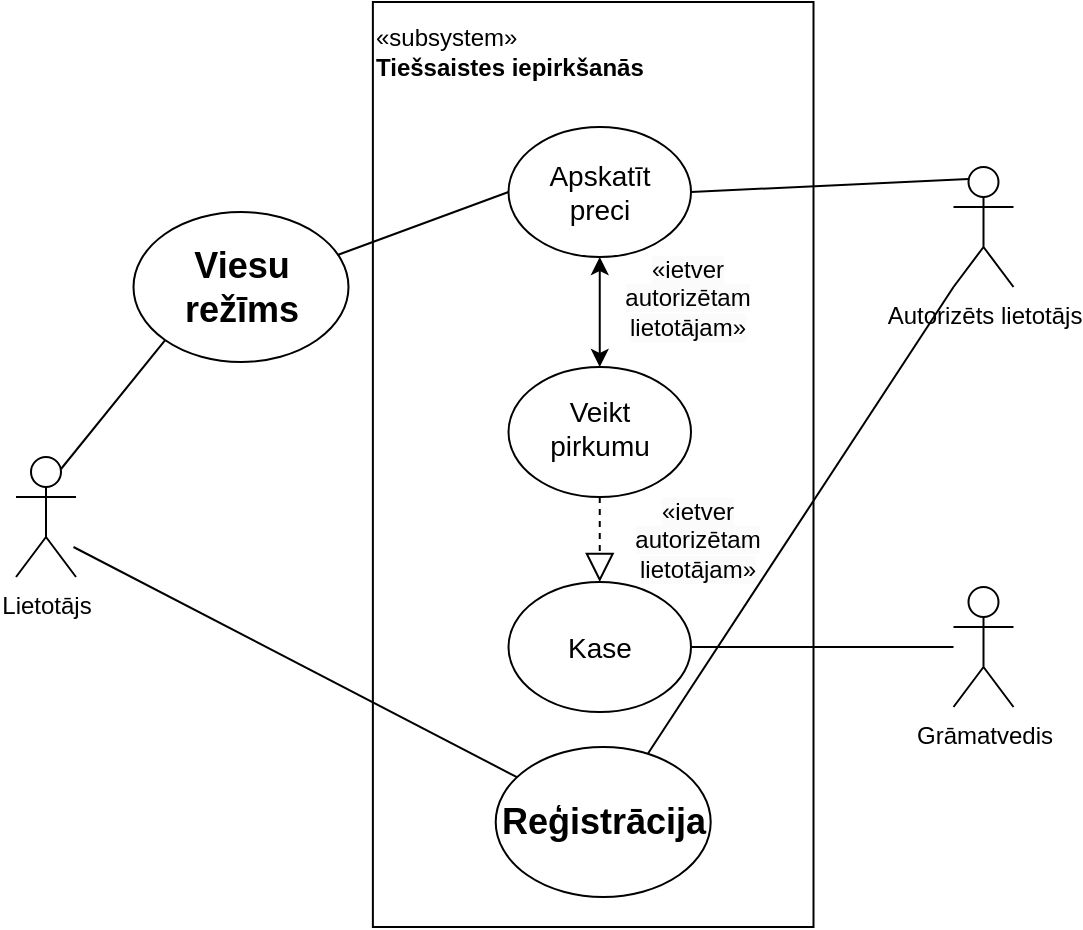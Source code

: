 
<mxfile version="26.2.2">
  <diagram name="Lapa-1" id="SK30Z7C_JCKH0SYK0KXP">
    <mxGraphModel dx="1092" dy="825" grid="1" gridSize="10" guides="1" tooltips="1" connect="1" arrows="1" fold="1" page="1" pageScale="1" pageWidth="827" pageHeight="1169" math="0" shadow="0">
      <root>
        <mxCell id="0" />
        <mxCell id="1" parent="0" />
        <mxCell id="MQegwMCzvPKAyx-gIZXv-19" value="" style="rounded=0;whiteSpace=wrap;html=1;" parent="1" vertex="1">
          <mxGeometry x="342.44" y="20" width="220.31" height="462.5" as="geometry" />
        </mxCell>
        <mxCell id="MQegwMCzvPKAyx-gIZXv-12" value="" style="endArrow=none;html=1;rounded=0;entryX=0;entryY=1;entryDx=0;entryDy=0;entryPerimeter=0;" parent="1" source="MQegwMCzvPKAyx-gIZXv-8" target="MQegwMCzvPKAyx-gIZXv-1" edge="1">
          <mxGeometry width="50" height="50" relative="1" as="geometry">
            <mxPoint x="492.75" y="352.5" as="sourcePoint" />
            <mxPoint x="630" y="150" as="targetPoint" />
          </mxGeometry>
        </mxCell>
        <mxCell id="QL6g227ISgHcjVaRL9gr-1" value="«subsystem»&lt;br&gt;&lt;b&gt;Tiešsaistes iepirkšanās&lt;/b&gt;" style="html=1;whiteSpace=wrap;opacity=0;align=left;" parent="1" vertex="1">
          <mxGeometry x="342.44" y="20" width="230.31" height="50" as="geometry" />
        </mxCell>
        <mxCell id="MQegwMCzvPKAyx-gIZXv-1" value="Autorizēts lietotājs" style="shape=umlActor;verticalLabelPosition=bottom;verticalAlign=top;html=1;outlineConnect=0;" parent="1" vertex="1">
          <mxGeometry x="632.75" y="102.5" width="30" height="60" as="geometry" />
        </mxCell>
        <mxCell id="MQegwMCzvPKAyx-gIZXv-2" value="Lietotājs&lt;div&gt;&lt;br&gt;&lt;/div&gt;" style="shape=umlActor;verticalLabelPosition=bottom;verticalAlign=top;html=1;outlineConnect=0;" parent="1" vertex="1">
          <mxGeometry x="164" y="247.5" width="30" height="60" as="geometry" />
        </mxCell>
        <mxCell id="MQegwMCzvPKAyx-gIZXv-3" value="" style="endArrow=none;html=1;rounded=0;" parent="1" target="MQegwMCzvPKAyx-gIZXv-8" edge="1">
          <mxGeometry width="50" height="50" relative="1" as="geometry">
            <mxPoint x="192.75" y="292.5" as="sourcePoint" />
            <mxPoint x="332.75" y="492.5" as="targetPoint" />
          </mxGeometry>
        </mxCell>
        <mxCell id="MQegwMCzvPKAyx-gIZXv-8" value="" style="ellipse;whiteSpace=wrap;html=1;" parent="1" vertex="1">
          <mxGeometry x="403.85" y="392.5" width="107.5" height="75" as="geometry" />
        </mxCell>
        <mxCell id="MQegwMCzvPKAyx-gIZXv-9" value="&lt;font&gt;&lt;b&gt;Reģistrācija&lt;/b&gt;&lt;/font&gt;" style="text;html=1;align=center;verticalAlign=middle;whiteSpace=wrap;rounded=0;fontSize=18;" parent="1" vertex="1">
          <mxGeometry x="422.6" y="410" width="70" height="40" as="geometry" />
        </mxCell>
        <mxCell id="MQegwMCzvPKAyx-gIZXv-20" value="" style="ellipse;whiteSpace=wrap;html=1;" parent="1" vertex="1">
          <mxGeometry x="410.25" y="82.5" width="91.25" height="65" as="geometry" />
        </mxCell>
        <mxCell id="MQegwMCzvPKAyx-gIZXv-23" value="" style="ellipse;whiteSpace=wrap;html=1;" parent="1" vertex="1">
          <mxGeometry x="222.75" y="125" width="107.5" height="75" as="geometry" />
        </mxCell>
        <mxCell id="MQegwMCzvPKAyx-gIZXv-24" value="" style="endArrow=none;html=1;rounded=0;entryX=0;entryY=1;entryDx=0;entryDy=0;exitX=0.75;exitY=0.1;exitDx=0;exitDy=0;exitPerimeter=0;" parent="1" source="MQegwMCzvPKAyx-gIZXv-2" target="MQegwMCzvPKAyx-gIZXv-23" edge="1">
          <mxGeometry width="50" height="50" relative="1" as="geometry">
            <mxPoint x="172.75" y="242.5" as="sourcePoint" />
            <mxPoint x="312.75" y="332.5" as="targetPoint" />
          </mxGeometry>
        </mxCell>
        <mxCell id="MQegwMCzvPKAyx-gIZXv-25" value="&lt;font&gt;&lt;b&gt;Viesu režīms&lt;/b&gt;&lt;/font&gt;" style="text;html=1;align=center;verticalAlign=middle;whiteSpace=wrap;rounded=0;fontSize=18;" parent="1" vertex="1">
          <mxGeometry x="241.5" y="142.5" width="70" height="40" as="geometry" />
        </mxCell>
        <mxCell id="MQegwMCzvPKAyx-gIZXv-28" value="&lt;font style=&quot;font-size: 14px;&quot;&gt;Apskatīt preci&lt;/font&gt;" style="text;html=1;align=center;verticalAlign=middle;whiteSpace=wrap;rounded=0;" parent="1" vertex="1">
          <mxGeometry x="425.88" y="90" width="60" height="50" as="geometry" />
        </mxCell>
        <mxCell id="MQegwMCzvPKAyx-gIZXv-31" value="" style="ellipse;whiteSpace=wrap;html=1;" parent="1" vertex="1">
          <mxGeometry x="410.25" y="202.5" width="91.25" height="65" as="geometry" />
        </mxCell>
        <mxCell id="MQegwMCzvPKAyx-gIZXv-32" value="&lt;font style=&quot;font-size: 14px;&quot;&gt;Veikt pirkumu&lt;/font&gt;" style="text;html=1;align=center;verticalAlign=middle;whiteSpace=wrap;rounded=0;" parent="1" vertex="1">
          <mxGeometry x="425.88" y="217.5" width="60" height="30" as="geometry" />
        </mxCell>
        <mxCell id="MQegwMCzvPKAyx-gIZXv-33" value="" style="endArrow=none;html=1;rounded=0;entryX=1;entryY=0.5;entryDx=0;entryDy=0;exitX=0.25;exitY=0.1;exitDx=0;exitDy=0;exitPerimeter=0;" parent="1" source="MQegwMCzvPKAyx-gIZXv-1" target="MQegwMCzvPKAyx-gIZXv-20" edge="1">
          <mxGeometry width="50" height="50" relative="1" as="geometry">
            <mxPoint x="572.75" y="282.5" as="sourcePoint" />
            <mxPoint x="542.75" y="292.5" as="targetPoint" />
          </mxGeometry>
        </mxCell>
        <mxCell id="MQegwMCzvPKAyx-gIZXv-34" value="" style="endArrow=none;html=1;rounded=0;entryX=0.949;entryY=0.287;entryDx=0;entryDy=0;exitX=0;exitY=0.5;exitDx=0;exitDy=0;entryPerimeter=0;" parent="1" source="MQegwMCzvPKAyx-gIZXv-20" target="MQegwMCzvPKAyx-gIZXv-23" edge="1">
          <mxGeometry width="50" height="50" relative="1" as="geometry">
            <mxPoint x="430.5" y="113.5" as="sourcePoint" />
            <mxPoint x="301.5" y="116.5" as="targetPoint" />
          </mxGeometry>
        </mxCell>
        <mxCell id="MQegwMCzvPKAyx-gIZXv-40" value="" style="ellipse;whiteSpace=wrap;html=1;" parent="1" vertex="1">
          <mxGeometry x="410.25" y="310" width="91.25" height="65" as="geometry" />
        </mxCell>
        <mxCell id="MQegwMCzvPKAyx-gIZXv-41" value="&lt;font style=&quot;font-size: 14px;&quot;&gt;Kase&lt;/font&gt;" style="text;html=1;align=center;verticalAlign=middle;whiteSpace=wrap;rounded=0;" parent="1" vertex="1">
          <mxGeometry x="425.88" y="327.5" width="60" height="30" as="geometry" />
        </mxCell>
        <mxCell id="MQegwMCzvPKAyx-gIZXv-42" value="" style="endArrow=block;dashed=1;endFill=0;endSize=12;html=1;rounded=0;exitX=0.5;exitY=1;exitDx=0;exitDy=0;" parent="1" source="MQegwMCzvPKAyx-gIZXv-31" target="MQegwMCzvPKAyx-gIZXv-40" edge="1">
          <mxGeometry width="160" relative="1" as="geometry">
            <mxPoint x="502.75" y="262.5" as="sourcePoint" />
            <mxPoint x="662.75" y="262.5" as="targetPoint" />
          </mxGeometry>
        </mxCell>
        <mxCell id="MQegwMCzvPKAyx-gIZXv-43" value="" style="endArrow=none;html=1;rounded=0;exitX=1;exitY=0.5;exitDx=0;exitDy=0;" parent="1" source="MQegwMCzvPKAyx-gIZXv-40" target="MQegwMCzvPKAyx-gIZXv-47" edge="1">
          <mxGeometry width="50" height="50" relative="1" as="geometry">
            <mxPoint x="522.75" y="372.5" as="sourcePoint" />
            <mxPoint x="622.75" y="362.5" as="targetPoint" />
          </mxGeometry>
        </mxCell>
        <mxCell id="MQegwMCzvPKAyx-gIZXv-47" value="Grāmatvedis" style="shape=umlActor;verticalLabelPosition=bottom;verticalAlign=top;html=1;outlineConnect=0;" parent="1" vertex="1">
          <mxGeometry x="632.75" y="312.5" width="30" height="60" as="geometry" />
        </mxCell>
        <mxCell id="MQegwMCzvPKAyx-gIZXv-52" value="&lt;br&gt;&lt;span style=&quot;color: rgb(0, 0, 0); font-family: Helvetica; font-size: 12px; font-style: normal; font-variant-ligatures: normal; font-variant-caps: normal; font-weight: 400; letter-spacing: normal; orphans: 2; text-align: left; text-indent: 0px; text-transform: none; widows: 2; word-spacing: 0px; -webkit-text-stroke-width: 0px; white-space: normal; background-color: rgb(251, 251, 251); text-decoration-thickness: initial; text-decoration-style: initial; text-decoration-color: initial; float: none; display: inline !important;&quot;&gt;«ietver autorizētam lietotājam»&lt;/span&gt;&lt;div&gt;&lt;br&gt;&lt;/div&gt;" style="text;html=1;align=center;verticalAlign=middle;whiteSpace=wrap;rounded=0;" parent="1" vertex="1">
          <mxGeometry x="460" y="152.5" width="80" height="30" as="geometry" />
        </mxCell>
        <mxCell id="MQegwMCzvPKAyx-gIZXv-53" value="&lt;span style=&quot;color: rgb(0, 0, 0); font-family: Helvetica; font-size: 12px; font-style: normal; font-variant-ligatures: normal; font-variant-caps: normal; font-weight: 400; letter-spacing: normal; orphans: 2; text-indent: 0px; text-transform: none; widows: 2; word-spacing: 0px; -webkit-text-stroke-width: 0px; white-space: normal; background-color: rgb(251, 251, 251); text-decoration-thickness: initial; text-decoration-style: initial; text-decoration-color: initial; float: none; display: inline !important;&quot;&gt;«ietver autorizētam lietotājam»&lt;/span&gt;" style="text;whiteSpace=wrap;html=1;align=center;" parent="1" vertex="1">
          <mxGeometry x="470" y="261.25" width="70" height="32.5" as="geometry" />
        </mxCell>
        <mxCell id="HBgiJ0kmhWyxvP88il4Z-2" value="" style="endArrow=classic;startArrow=classic;html=1;rounded=0;entryX=0.5;entryY=1;entryDx=0;entryDy=0;exitX=0.5;exitY=0;exitDx=0;exitDy=0;" parent="1" source="MQegwMCzvPKAyx-gIZXv-31" target="MQegwMCzvPKAyx-gIZXv-20" edge="1">
          <mxGeometry width="50" height="50" relative="1" as="geometry">
            <mxPoint x="390" y="450" as="sourcePoint" />
            <mxPoint x="440" y="400" as="targetPoint" />
            <Array as="points" />
          </mxGeometry>
        </mxCell>
      </root>
    </mxGraphModel>
  </diagram>
</mxfile>
